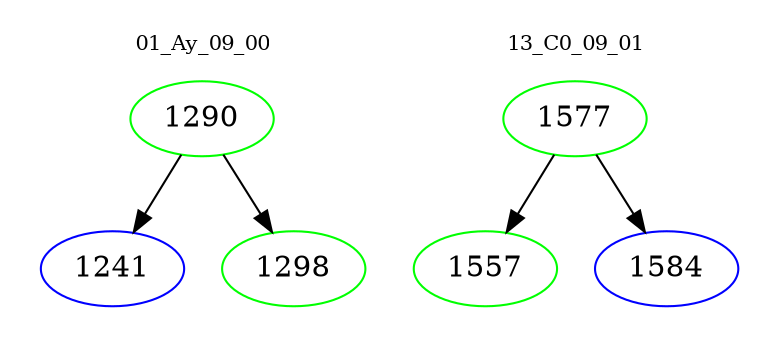 digraph{
subgraph cluster_0 {
color = white
label = "01_Ay_09_00";
fontsize=10;
T0_1290 [label="1290", color="green"]
T0_1290 -> T0_1241 [color="black"]
T0_1241 [label="1241", color="blue"]
T0_1290 -> T0_1298 [color="black"]
T0_1298 [label="1298", color="green"]
}
subgraph cluster_1 {
color = white
label = "13_C0_09_01";
fontsize=10;
T1_1577 [label="1577", color="green"]
T1_1577 -> T1_1557 [color="black"]
T1_1557 [label="1557", color="green"]
T1_1577 -> T1_1584 [color="black"]
T1_1584 [label="1584", color="blue"]
}
}

